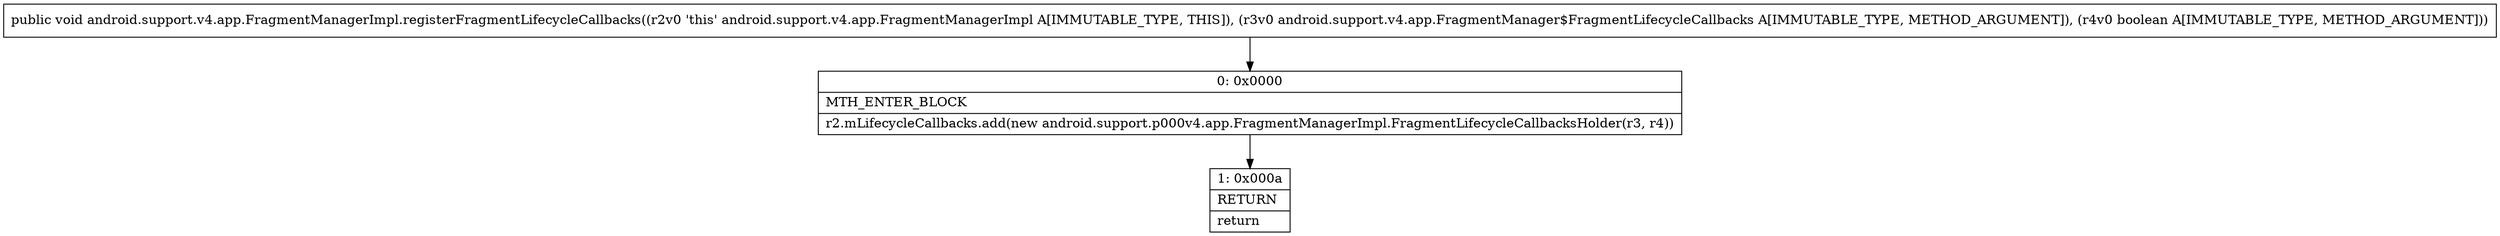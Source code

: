 digraph "CFG forandroid.support.v4.app.FragmentManagerImpl.registerFragmentLifecycleCallbacks(Landroid\/support\/v4\/app\/FragmentManager$FragmentLifecycleCallbacks;Z)V" {
Node_0 [shape=record,label="{0\:\ 0x0000|MTH_ENTER_BLOCK\l|r2.mLifecycleCallbacks.add(new android.support.p000v4.app.FragmentManagerImpl.FragmentLifecycleCallbacksHolder(r3, r4))\l}"];
Node_1 [shape=record,label="{1\:\ 0x000a|RETURN\l|return\l}"];
MethodNode[shape=record,label="{public void android.support.v4.app.FragmentManagerImpl.registerFragmentLifecycleCallbacks((r2v0 'this' android.support.v4.app.FragmentManagerImpl A[IMMUTABLE_TYPE, THIS]), (r3v0 android.support.v4.app.FragmentManager$FragmentLifecycleCallbacks A[IMMUTABLE_TYPE, METHOD_ARGUMENT]), (r4v0 boolean A[IMMUTABLE_TYPE, METHOD_ARGUMENT])) }"];
MethodNode -> Node_0;
Node_0 -> Node_1;
}

